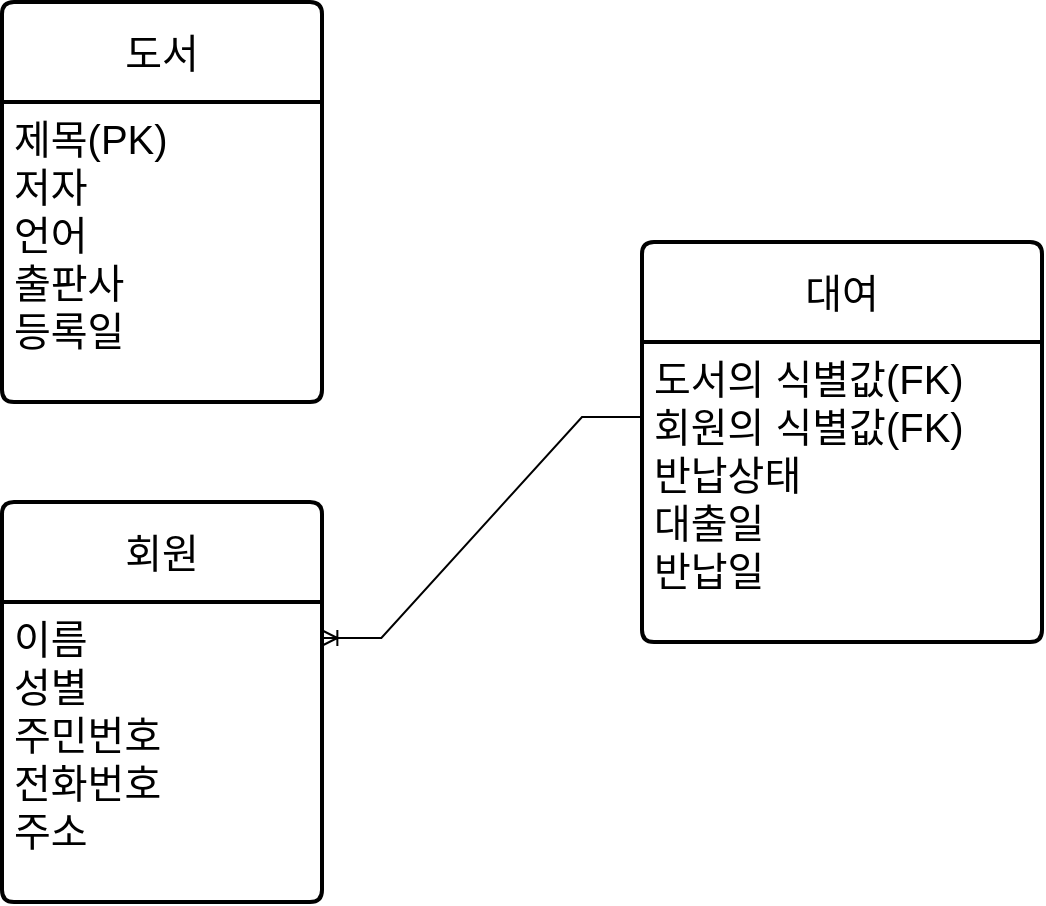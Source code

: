 <mxfile version="22.1.11" type="device">
  <diagram name="페이지-1" id="DWSyQVy8e9d-LPxd01H1">
    <mxGraphModel dx="1308" dy="900" grid="1" gridSize="10" guides="1" tooltips="1" connect="1" arrows="1" fold="1" page="1" pageScale="1" pageWidth="827" pageHeight="1169" math="0" shadow="0">
      <root>
        <mxCell id="0" />
        <mxCell id="1" parent="0" />
        <mxCell id="ss2kgo_DPWIRD_TFUZmL-78" value="&lt;font style=&quot;font-size: 20px;&quot;&gt;도서&lt;/font&gt;" style="swimlane;childLayout=stackLayout;horizontal=1;startSize=50;horizontalStack=0;rounded=1;fontSize=14;fontStyle=0;strokeWidth=2;resizeParent=0;resizeLast=1;shadow=0;dashed=0;align=center;arcSize=4;whiteSpace=wrap;html=1;" parent="1" vertex="1">
          <mxGeometry x="160" y="160" width="160" height="200" as="geometry" />
        </mxCell>
        <mxCell id="ss2kgo_DPWIRD_TFUZmL-79" value="&lt;font style=&quot;font-size: 20px;&quot;&gt;제목(PK)&lt;br&gt;저자&lt;br&gt;언어&lt;br&gt;출판사&lt;br&gt;등록일&lt;/font&gt;" style="align=left;strokeColor=none;fillColor=none;spacingLeft=4;fontSize=12;verticalAlign=top;resizable=0;rotatable=0;part=1;html=1;" parent="ss2kgo_DPWIRD_TFUZmL-78" vertex="1">
          <mxGeometry y="50" width="160" height="150" as="geometry" />
        </mxCell>
        <mxCell id="ss2kgo_DPWIRD_TFUZmL-81" value="&lt;font style=&quot;font-size: 20px;&quot;&gt;회원&lt;/font&gt;" style="swimlane;childLayout=stackLayout;horizontal=1;startSize=50;horizontalStack=0;rounded=1;fontSize=14;fontStyle=0;strokeWidth=2;resizeParent=0;resizeLast=1;shadow=0;dashed=0;align=center;arcSize=4;whiteSpace=wrap;html=1;" parent="1" vertex="1">
          <mxGeometry x="160" y="410" width="160" height="200" as="geometry" />
        </mxCell>
        <mxCell id="ss2kgo_DPWIRD_TFUZmL-82" value="&lt;font style=&quot;font-size: 20px;&quot;&gt;이름&lt;br&gt;성별&lt;br&gt;주민번호&lt;br&gt;전화번호&lt;br&gt;주소&lt;/font&gt;" style="align=left;strokeColor=none;fillColor=none;spacingLeft=4;fontSize=12;verticalAlign=top;resizable=0;rotatable=0;part=1;html=1;" parent="ss2kgo_DPWIRD_TFUZmL-81" vertex="1">
          <mxGeometry y="50" width="160" height="150" as="geometry" />
        </mxCell>
        <mxCell id="ss2kgo_DPWIRD_TFUZmL-85" value="&lt;font style=&quot;font-size: 20px;&quot;&gt;대여&lt;/font&gt;" style="swimlane;childLayout=stackLayout;horizontal=1;startSize=50;horizontalStack=0;rounded=1;fontSize=14;fontStyle=0;strokeWidth=2;resizeParent=0;resizeLast=1;shadow=0;dashed=0;align=center;arcSize=4;whiteSpace=wrap;html=1;" parent="1" vertex="1">
          <mxGeometry x="480" y="280" width="200" height="200" as="geometry" />
        </mxCell>
        <mxCell id="ss2kgo_DPWIRD_TFUZmL-86" value="&lt;font style=&quot;font-size: 20px;&quot;&gt;도서의 식별값(FK)&lt;br&gt;회원의 식별값(FK)&lt;br&gt;반납상태&lt;br&gt;대출일&lt;br&gt;반납일&lt;/font&gt;" style="align=left;strokeColor=none;fillColor=none;spacingLeft=4;fontSize=12;verticalAlign=top;resizable=0;rotatable=0;part=1;html=1;" parent="ss2kgo_DPWIRD_TFUZmL-85" vertex="1">
          <mxGeometry y="50" width="200" height="150" as="geometry" />
        </mxCell>
        <mxCell id="PCND4rAP-XSzBySK_tqD-1" value="" style="edgeStyle=entityRelationEdgeStyle;fontSize=12;html=1;endArrow=ERoneToMany;rounded=0;exitX=0;exitY=0.25;exitDx=0;exitDy=0;entryX=0.998;entryY=0.12;entryDx=0;entryDy=0;entryPerimeter=0;" parent="1" source="ss2kgo_DPWIRD_TFUZmL-86" target="ss2kgo_DPWIRD_TFUZmL-82" edge="1">
          <mxGeometry width="100" height="100" relative="1" as="geometry">
            <mxPoint x="360" y="709.7" as="sourcePoint" />
            <mxPoint x="529" y="560" as="targetPoint" />
          </mxGeometry>
        </mxCell>
      </root>
    </mxGraphModel>
  </diagram>
</mxfile>
